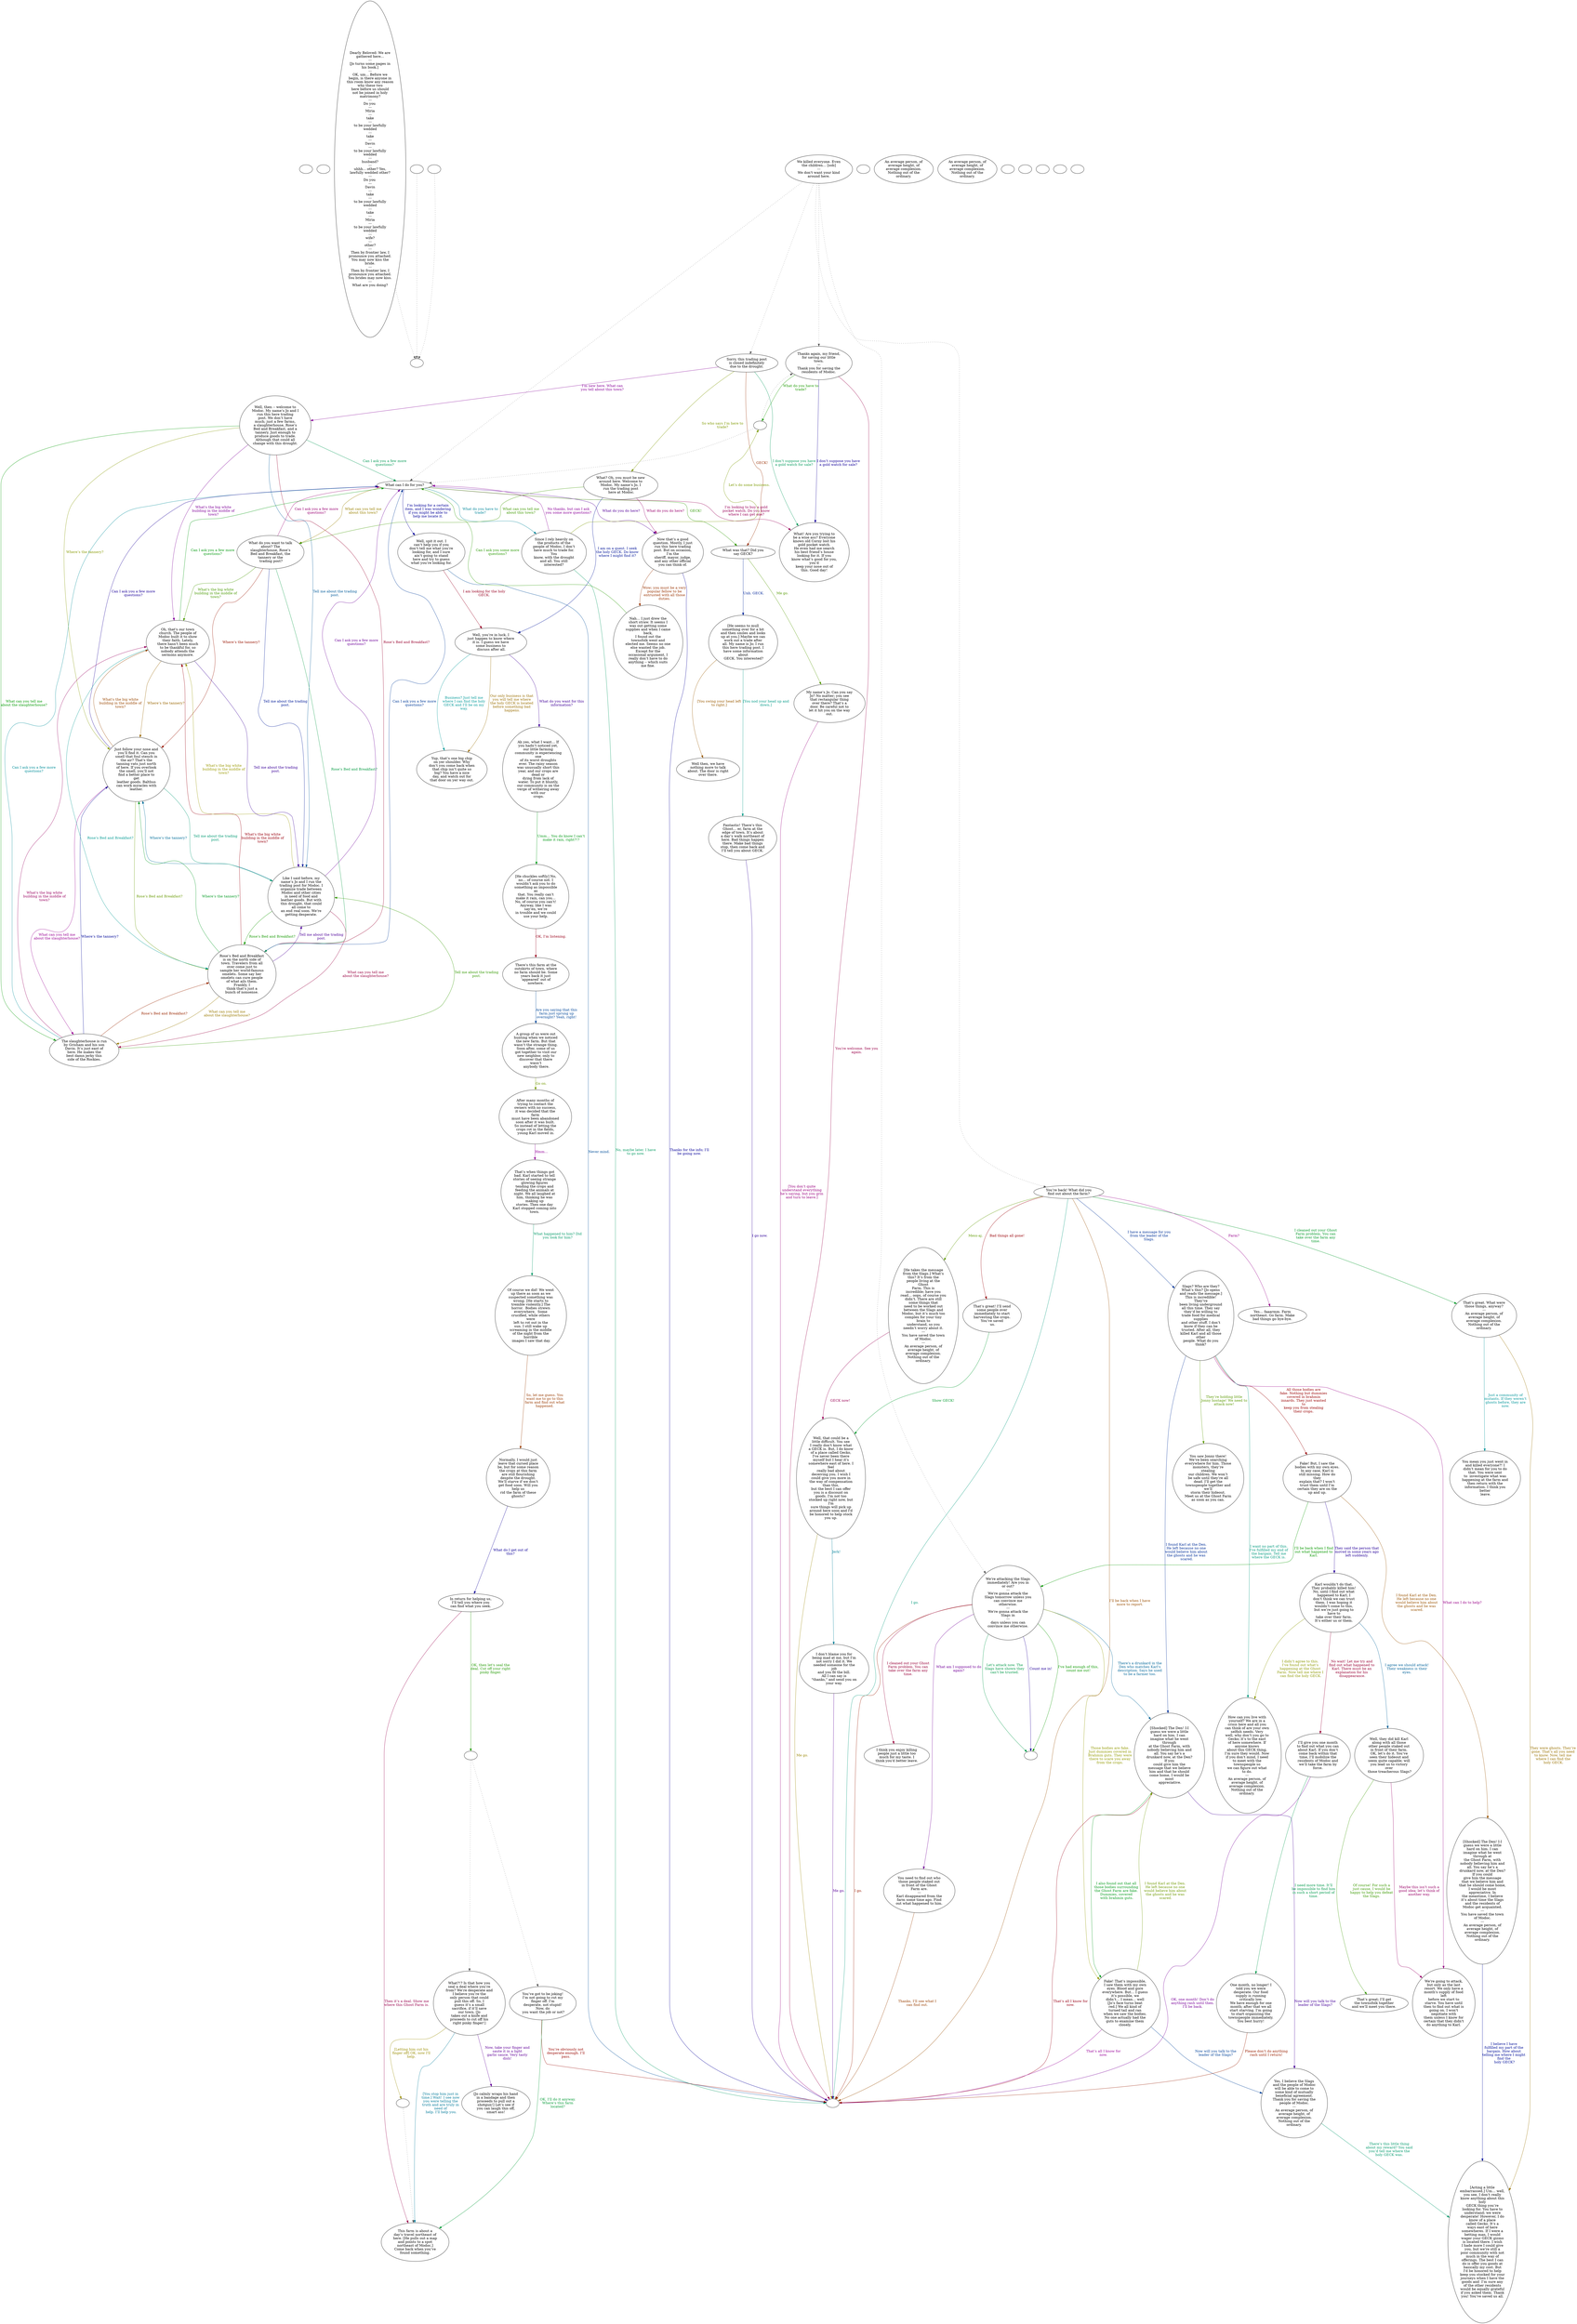 digraph mcJo {
  "checkPartyMembersNearDoor" [style=filled       fillcolor="#FFFFFF"       color="#000000"]
  "checkPartyMembersNearDoor" [label=""]
  "start" [style=filled       fillcolor="#FFFFFF"       color="#000000"]
  "start" [label=""]
  "critter_p_proc" [style=filled       fillcolor="#FFFFFF"       color="#000000"]
  "critter_p_proc" -> "Node998" [style=dotted color="#555555"]
  "critter_p_proc" [label="Dearly Beloved: We are\ngathered here...\n---\n[Jo turns some pages in\nhis book.]\n---\nOK, um... Before we\nbegin, is there anyone in\nthis room know any reason\nwhy these two\nhere before us should\nnot be joined in holy\nmatrimony?\n---\nDo you \n---\nMiria\n---\n take \n---\nto be your lawfully\nwedded\n---\n take \n---\nDavin\n---\nto be your lawfully\nwedded\n---\nhusband?\n---\nuhhh... other? Yes,\nlawfully wedded other?\n---\nDo you \n---\nDavin\n---\n take \n---\nto be your lawfully\nwedded\n---\n take \n---\nMiria\n---\nto be your lawfully\nwedded\n---\nwife?\n---\nother?\n---\nThen by frontier law, I\npronounce you attached.\nYou may now kiss the\nbride.\n---\nThen by frontier law, I\npronounce you attached.\nYou brides may now kiss.\n---\nWhat are you doing?"]
  "pickup_p_proc" [style=filled       fillcolor="#FFFFFF"       color="#000000"]
  "pickup_p_proc" -> "Node998" [style=dotted color="#555555"]
  "pickup_p_proc" [label=""]
  "talk_p_proc" [style=filled       fillcolor="#FFFFFF"       color="#000000"]
  "talk_p_proc" -> "Node090" [style=dotted color="#555555"]
  "talk_p_proc" -> "Node003" [style=dotted color="#555555"]
  "talk_p_proc" -> "Node000" [style=dotted color="#555555"]
  "talk_p_proc" -> "Node002" [style=dotted color="#555555"]
  "talk_p_proc" -> "Node001" [style=dotted color="#555555"]
  "talk_p_proc" [label="We killed everyone. Even\nthe children… [sob]\n---\nWe don't want your kind\naround here."]
  "destroy_p_proc" [style=filled       fillcolor="#FFFFFF"       color="#000000"]
  "destroy_p_proc" [label=""]
  "look_at_p_proc" [style=filled       fillcolor="#FFFFFF"       color="#000000"]
  "look_at_p_proc" [label="An average person, of\naverage height, of\naverage complexion.\nNothing out of the\nordinary."]
  "description_p_proc" [style=filled       fillcolor="#FFFFFF"       color="#000000"]
  "description_p_proc" [label="An average person, of\naverage height, of\naverage complexion.\nNothing out of the\nordinary."]
  "use_skill_on_p_proc" [style=filled       fillcolor="#FFFFFF"       color="#000000"]
  "use_skill_on_p_proc" [label=""]
  "damage_p_proc" [style=filled       fillcolor="#FFFFFF"       color="#000000"]
  "damage_p_proc" -> "Node998" [style=dotted color="#555555"]
  "damage_p_proc" [label=""]
  "map_enter_p_proc" [style=filled       fillcolor="#FFFFFF"       color="#000000"]
  "map_enter_p_proc" [label=""]
  "map_update_p_proc" [style=filled       fillcolor="#FFFFFF"       color="#000000"]
  "map_update_p_proc" [label=""]
  "timed_event_p_proc" [style=filled       fillcolor="#FFFFFF"       color="#000000"]
  "timed_event_p_proc" [label=""]
  "Node000" [style=filled       fillcolor="#FFFFFF"       color="#000000"]
  "Node000" [label="Sorry, this trading post\nis closed indefinitely\ndue to the drought."]
  "Node000" -> "Node010" [label="So who says I’m here to\ntrade?" color="#7F9900" fontcolor="#7F9900"]
  "Node000" -> "Node040" [label="I’m new here. What can\nyou tell about this town?" color="#870099" fontcolor="#870099"]
  "Node000" -> "Node060" [label="I don’t suppose you have\na gold watch for sale?" color="#00995A" fontcolor="#00995A"]
  "Node000" -> "Node030" [label="GECK!" color="#992E00" fontcolor="#992E00"]
  "Node001" [style=filled       fillcolor="#FFFFFF"       color="#000000"]
  "Node001" [label="What can I do for you?"]
  "Node001" -> "Node050" [label="I’m looking for a certain\nitem, and I was wondering\nif you might be able to\nhelp me locate it." color="#010099" fontcolor="#010099"]
  "Node001" -> "Node030" [label="GECK!" color="#2C9900" fontcolor="#2C9900"]
  "Node001" -> "Node060" [label="I’m looking to buy a gold\npocket watch. Do you know\nwhere I can get one?" color="#990058" fontcolor="#990058"]
  "Node001" -> "Node051" [label="What do you have to\ntrade?" color="#008599" fontcolor="#008599"]
  "Node001" -> "Node045" [label="What can you tell me\nabout this town?" color="#998000" fontcolor="#998000"]
  "Node001" -> "Node052" [label="What do you do here?" color="#540099" fontcolor="#540099"]
  "Node002" [style=filled       fillcolor="#FFFFFF"       color="#000000"]
  "Node002" [label="You’re back! What did you\nfind out about the farm?"]
  "Node002" -> "Node081" [label="I cleaned out your Ghost\nFarm problem. You can\ntake over the farm any\ntime." color="#009927" fontcolor="#009927"]
  "Node002" -> "Node065" [label="Bad things all gone!" color="#990006" fontcolor="#990006"]
  "Node002" -> "Node070" [label="I have a message for you\nfrom the leader of the\nSlags." color="#003299" fontcolor="#003299"]
  "Node002" -> "Node061" [label="Mess-aj." color="#5F9900" fontcolor="#5F9900"]
  "Node002" -> "Node064" [label="Farm?" color="#99008C" fontcolor="#99008C"]
  "Node002" -> "Node999" [label="I go." color="#00997A" fontcolor="#00997A"]
  "Node002" -> "Node999" [label="I’ll be back when I have\nmore to report." color="#994D00" fontcolor="#994D00"]
  "Node003" [style=filled       fillcolor="#FFFFFF"       color="#000000"]
  "Node003" [label="We're attacking the Slags\nimmediately! Are you in\nor out?\n---\nWe're gonna attack the\nSlags tomorrow unless you\ncan convince me\notherwise.\n---\nWe're gonna attack the\nSlags in\n---\ndays unless you can\nconvince me otherwise."]
  "Node003" -> "Node991" [label="Count me in!" color="#210099" fontcolor="#210099"]
  "Node003" -> "Node991" [label="I've had enough of this,\ncount me out!" color="#0C9900" fontcolor="#0C9900"]
  "Node003" -> "Node085" [label="I cleaned out your Ghost\nFarm problem. You can\ntake over the farm any\ntime." color="#990039" fontcolor="#990039"]
  "Node003" -> "Node086" [label="There's a drunkard in the\nDen who matches Karl's\ndescription. Says he used\nto be a farmer too." color="#006599" fontcolor="#006599"]
  "Node003" -> "Node087" [label="Those bodies are fake.\nJust dummies covered in\nBrahmin guts. They were\nthere to scare you away\nfrom the crops." color="#929900" fontcolor="#929900"]
  "Node003" -> "Node089" [label="What am I supposed to do\nagain?" color="#730099" fontcolor="#730099"]
  "Node003" -> "Node991" [label="Let's attack now. The\nSlags have shown they\ncan't be trusted." color="#009947" fontcolor="#009947"]
  "Node003" -> "Node999" [label="I go." color="#991A00" fontcolor="#991A00"]
  "Node010" [style=filled       fillcolor="#FFFFFF"       color="#000000"]
  "Node010" [label="What? Oh, you must be new\naround here. Welcome to\nModoc. My name’s Jo, I\nrun the trading post\n here at Modoc."]
  "Node010" -> "Node011" [label="I am on a quest. I seek\nthe holy GECK. Do know\nwhere I might find it?" color="#001399" fontcolor="#001399"]
  "Node010" -> "Node045" [label="What can you tell me\nabout this town?" color="#3F9900" fontcolor="#3F9900"]
  "Node010" -> "Node052" [label="What do you do here?" color="#99006C" fontcolor="#99006C"]
  "Node011" [style=filled       fillcolor="#FFFFFF"       color="#000000"]
  "Node011" [label="Well, you’re in luck. I\njust happen to know where\nit is. I guess we have\nsome business to\n discuss after all."]
  "Node011" -> "Node035" [label="Business? Just tell me\nwhere I can find the holy\nGECK and I’ll be on my\nway." color="#009999" fontcolor="#009999"]
  "Node011" -> "Node035" [label="Our only business is that\nyou will tell me where\nthe holy GECK is located\nbefore something bad\n happens." color="#996D00" fontcolor="#996D00"]
  "Node011" -> "Node012" [label="What do you want for this\ninformation?" color="#400099" fontcolor="#400099"]
  "Node012" [style=filled       fillcolor="#FFFFFF"       color="#000000"]
  "Node012" [label="Ah yes, what I want… If\nyou hadn’t noticed yet,\nour little farming\ncommunity is experiencing\none\nof its worst droughts\never. The rainy season\nwas unusually short this\nyear, and our crops are\ndead or\ndying from lack of\nwater. To put it bluntly,\nour community is on the\nverge of withering away\nwith our\n crops."]
  "Node012" -> "Node013" [label="Umm… You do know I can’t\nmake it rain, right?!?" color="#009913" fontcolor="#009913"]
  "Node013" [style=filled       fillcolor="#FFFFFF"       color="#000000"]
  "Node013" [label="[He chuckles softly] No,\nno… of course not. I\nwouldn’t ask you to do\nsomething as impossible\nas\nthat. You really can’t\nmake it rain, can you…\nNo, of course you can’t!\nAnyway, like I was\nsay’en, we’re\nin trouble and we could\nuse your help."]
  "Node013" -> "Node014" [label="OK, I’m listening." color="#990019" fontcolor="#990019"]
  "Node014" [style=filled       fillcolor="#FFFFFF"       color="#000000"]
  "Node014" [label="There’s this farm at the\noutskirts of town, where\nno farm should be. Some\nyears back it just\n‘appeared’ out of\nnowhere."]
  "Node014" -> "Node015" [label="Are you saying that this\nfarm just sprung up\novernight? Yeah, right!" color="#004699" fontcolor="#004699"]
  "Node015" [style=filled       fillcolor="#FFFFFF"       color="#000000"]
  "Node015" [label="A group of us were out\nhunting when we noticed\nthe new farm. But that\nwasn’t the strange thing.\nSoon after, some of us\ngot together to visit our\nnew neighbor, only to\ndiscover that there\nwasn’t\n anybody there."]
  "Node015" -> "Node016" [label="Go on." color="#729900" fontcolor="#729900"]
  "Node016" [style=filled       fillcolor="#FFFFFF"       color="#000000"]
  "Node016" [label="After many months of\ntrying to contact the\nowners with no success,\nit was decided that the\nfarm\nmust have been abandoned\nsoon after it was built.\nSo instead of letting the\ncrops rot in the fields,\n young Karl moved in."]
  "Node016" -> "Node017" [label="Hmm… " color="#930099" fontcolor="#930099"]
  "Node017" [style=filled       fillcolor="#FFFFFF"       color="#000000"]
  "Node017" [label="That’s when things got\nbad. Karl started to tell\nstories of seeing strange\nglowing figures\ntending the crops and\nfeeding the animals at\nnight. We all laughed at\nhim, thinking he was\nmaking up\nstories. Then one day\nKarl stopped coming into\ntown."]
  "Node017" -> "Node018" [label="What happened to him? Did\nyou look for him?" color="#009966" fontcolor="#009966"]
  "Node018" [style=filled       fillcolor="#FFFFFF"       color="#000000"]
  "Node018" [label="Of course we did! We went\nup there as soon as we\nsuspected something was\nwrong. [He starts to\ntremble violently.] The\nhorror.  Bodies strewn\neverywhere.  Some\ncrucified, while others\nwere\nleft to rot out in the\nsun. I still wake up\nscreaming in the middle\nof the night from the\nhorrible\n images I saw that day."]
  "Node018" -> "Node019" [label="So, let me guess. You\nwant me to go to this\nfarm and find out what\nhappened." color="#993A00" fontcolor="#993A00"]
  "Node019" [style=filled       fillcolor="#FFFFFF"       color="#000000"]
  "Node019" [label="Normally, I would just\nleave that cursed place\nbe, but for some reason\nthe crops at this farm\nare still flourishing\ndespite the drought.\nWe’ll starve if we don’t\nget food soon. Will you\nhelp us\nrid the farm of these\nghosts?"]
  "Node019" -> "Node020" [label="What do I get out of\nthis?" color="#0D0099" fontcolor="#0D0099"]
  "Node020" [style=filled       fillcolor="#FFFFFF"       color="#000000"]
  "Node020" [label="In return for helping us,\nI’ll tell you where you\ncan find what you seek."]
  "Node020" -> "Node994" [label="OK, then let's seal the\ndeal. Cut off your right\npinky finger." color="#209900" fontcolor="#209900"]
  "Node020" -> "Node022" [label="Then it’s a deal. Show me\nwhere this Ghost Farm is." color="#99004C" fontcolor="#99004C"]
  "Node021" [style=filled       fillcolor="#FFFFFF"       color="#000000"]
  "Node021" [label="What?!? Is that how you\nseal a deal where you’re\nfrom? We’re desperate and\nI believe you’re the\nonly person that could\npull this off. So, I\nguess it’s a small\nsacrifice, if it’ll save\nour town. [Jo\ntakes out a knife and\nproceeds to cut off his\nright pinky finger!]"]
  "Node021" -> "Node022" [label="[You stop him just in\ntime.] Wait! I see now\nyou were telling the\ntruth and are truly in\nneed of\n help. I’ll help you." color="#007999" fontcolor="#007999"]
  "Node021" -> "Node992" [label="[Letting him cut his\nfinger off] OK, now I'll\nhelp." color="#998C00" fontcolor="#998C00"]
  "Node021" -> "Node023" [label="Now, take your finger and\nsaute it in a light\ngarlic sauce. Very tasty\ndish!" color="#600099" fontcolor="#600099"]
  "Node022" [style=filled       fillcolor="#FFFFFF"       color="#000000"]
  "Node022" [label="This farm is about a\nday’s travel northeast of\nhere. [He pulls out a map\nand points to a spot\nnortheast of Modoc.]\nCome back when you’ve\nfound something."]
  "Node023" [style=filled       fillcolor="#FFFFFF"       color="#000000"]
  "Node023" [label="[Jo calmly wraps his hand\nin a bandage and then\nproceeds to pull out a\nshotgun!] Let’s see if\nyou can laugh this off,\nsmart ass!"]
  "Node024" [style=filled       fillcolor="#FFFFFF"       color="#000000"]
  "Node024" [label="You’ve got to be joking!\nI’m not going to cut my\nfinger off. I’m\ndesperate, not stupid!\nNow, do\n you want the job or not?"]
  "Node024" -> "Node022" [label="OK, I’ll do it anyway.\nWhere’s this farm\nlocated?" color="#009933" fontcolor="#009933"]
  "Node024" -> "Node999" [label="You’re obviously not\ndesperate enough. I’ll\npass." color="#990600" fontcolor="#990600"]
  "Node030" [style=filled       fillcolor="#FFFFFF"       color="#000000"]
  "Node030" [label="What was that? Did you\nsay GECK?"]
  "Node030" -> "Node032" [label="Unh. GECK." color="#002699" fontcolor="#002699"]
  "Node030" -> "Node031" [label="Me go." color="#539900" fontcolor="#539900"]
  "Node031" [style=filled       fillcolor="#FFFFFF"       color="#000000"]
  "Node031" [label="My name’s Jo. Can you say\nJo? No matter; you see\nthat rectangular thing\nover there? That’s a\ndoor. Be careful not to\nlet it hit you on the way\nout."]
  "Node031" -> "Node999" [label="[You don’t quite\nunderstand everything\nhe’s saying, but you grin\nand turn to leave.]" color="#99007F" fontcolor="#99007F"]
  "Node032" [style=filled       fillcolor="#FFFFFF"       color="#000000"]
  "Node032" [label="[He seems to mull\nsomething over for a bit\nand then smiles and looks\nup at you.] Maybe we can\nwork out a trade after\nall. My name is Jo; I run\nthis here trading post. I\nhave some information\nabout\n GECK. You interested?"]
  "Node032" -> "Node033" [label="[You nod your head up and\ndown.]" color="#009986" fontcolor="#009986"]
  "Node032" -> "Node034" [label="[You swing your head left\nto right.]" color="#995900" fontcolor="#995900"]
  "Node033" [style=filled       fillcolor="#FFFFFF"       color="#000000"]
  "Node033" [label="Fantastic! There’s this\nGhost… er, farm at the\nedge of town. It’s about\na day’s walk northeast of\nhere. Bad things happen\nthere. Make bad things\nstop, then come back and\nI’ll tell you about GECK."]
  "Node033" -> "Node999" [label="I go now." color="#2D0099" fontcolor="#2D0099"]
  "Node034" [style=filled       fillcolor="#FFFFFF"       color="#000000"]
  "Node034" [label="Well then, we have\nnothing more to talk\nabout. The door is right\nover there."]
  "Node035" [style=filled       fillcolor="#FFFFFF"       color="#000000"]
  "Node035" [label="Yup, that’s one big chip\non yer shoulder. Why\ndon’t you come back when\nthat chip isn’t quite so\nbig? You have a nice\nday, and watch out for\nthat door on yer way out."]
  "Node040" [style=filled       fillcolor="#FFFFFF"       color="#000000"]
  "Node040" [label="Well, then -- welcome to\nModoc. My name’s Jo and I\nrun this here trading\npost. We don’t have\nmuch; just a few farms,\na slaughterhouse, Rose’s\nBed and Breakfast, and a\ntannery. Just enough to\nproduce goods to trade.\nAlthough that could all\nchange with this drought."]
  "Node040" -> "Node041" [label="What can you tell me\nabout the slaughterhouse?" color="#009900" fontcolor="#009900"]
  "Node040" -> "Node042" [label="Rose’s Bed and Breakfast?" color="#99002D" fontcolor="#99002D"]
  "Node040" -> "Node044" [label="Tell me about the trading\npost." color="#005999" fontcolor="#005999"]
  "Node040" -> "Node043" [label="Where’s the tannery?" color="#869900" fontcolor="#869900"]
  "Node040" -> "Node046" [label="What's the big white\nbuilding in the middle of\ntown?" color="#7F0099" fontcolor="#7F0099"]
  "Node040" -> "Node001" [label="Can I ask you a few more\nquestions?" color="#009953" fontcolor="#009953"]
  "Node041" [style=filled       fillcolor="#FFFFFF"       color="#000000"]
  "Node041" [label="The slaughterhouse is run\nby Grisham and his son\nDavin. It’s just east of\nhere. He makes the\nbest damn jerky this\nside of the Rockies."]
  "Node041" -> "Node042" [label="Rose’s Bed and Breakfast?" color="#992600" fontcolor="#992600"]
  "Node041" -> "Node043" [label="Where’s the tannery?" color="#000799" fontcolor="#000799"]
  "Node041" -> "Node044" [label="Tell me about the trading\npost." color="#339900" fontcolor="#339900"]
  "Node041" -> "Node046" [label="What's the big white\nbuilding in the middle of\ntown?" color="#990060" fontcolor="#990060"]
  "Node041" -> "Node001" [label="Can I ask you a few more\nquestions?" color="#008D99" fontcolor="#008D99"]
  "Node042" [style=filled       fillcolor="#FFFFFF"       color="#000000"]
  "Node042" [label="Rose’s Bed and Breakfast\nis on the north side of\ntown. Travelers from all\nover come just to\nsample her world-famous\nomelets. Some say her\nomelets can cure people\nof what ails them.\nFrankly, I\nthink that’s just a\nbunch of nonsense."]
  "Node042" -> "Node041" [label="What can you tell me\nabout the slaughterhouse?" color="#997900" fontcolor="#997900"]
  "Node042" -> "Node044" [label="Tell me about the trading\npost." color="#4C0099" fontcolor="#4C0099"]
  "Node042" -> "Node043" [label="Where’s the tannery?" color="#009920" fontcolor="#009920"]
  "Node042" -> "Node046" [label="What's the big white\nbuilding in the middle of\ntown?" color="#99000D" fontcolor="#99000D"]
  "Node042" -> "Node001" [label="Can I ask you a few more\nquestions?" color="#003A99" fontcolor="#003A99"]
  "Node043" [style=filled       fillcolor="#FFFFFF"       color="#000000"]
  "Node043" [label="Just follow your nose and\nyou’ll find it. Can you\nsmell that foul stench in\nthe air? That's the\ntanning vats just north\nof here. If you overlook\nthe smell, you’ll not\nfind a better place to\nget\nleather goods. Balthus\ncan work miracles with\nleather."]
  "Node043" -> "Node042" [label="Rose’s Bed and Breakfast?" color="#669900" fontcolor="#669900"]
  "Node043" -> "Node041" [label="What can you tell me\nabout the slaughterhouse?" color="#990093" fontcolor="#990093"]
  "Node043" -> "Node044" [label="Tell me about the trading\npost." color="#009972" fontcolor="#009972"]
  "Node043" -> "Node046" [label="What's the big white\nbuilding in the middle of\ntown?" color="#994600" fontcolor="#994600"]
  "Node043" -> "Node001" [label="Can I ask you a few more\nquestions?" color="#190099" fontcolor="#190099"]
  "Node044" [style=filled       fillcolor="#FFFFFF"       color="#000000"]
  "Node044" [label="Like I said before, my\nname’s Jo and I run the\ntrading post for Modoc. I\norganize trade between\nModoc and other cities\nin need of food and\nleather goods. But with\nthis drought, that could\nall come to\nan end real soon. We're\ngetting desperate."]
  "Node044" -> "Node042" [label="Rose’s Bed and Breakfast?" color="#149900" fontcolor="#149900"]
  "Node044" -> "Node041" [label="What can you tell me\nabout the slaughterhouse?" color="#990040" fontcolor="#990040"]
  "Node044" -> "Node043" [label="Where’s the tannery?" color="#006D99" fontcolor="#006D99"]
  "Node044" -> "Node046" [label="What's the big white\nbuilding in the middle of\ntown?" color="#999800" fontcolor="#999800"]
  "Node044" -> "Node001" [label="Can I ask you a few more\nquestions?" color="#6C0099" fontcolor="#6C0099"]
  "Node045" [style=filled       fillcolor="#FFFFFF"       color="#000000"]
  "Node045" [label="What do you want to talk\nabout? The\nslaughterhouse, Rose’s\nBed and Breakfast, the\ntannery or the\n trading post?"]
  "Node045" -> "Node042" [label="Rose’s Bed and Breakfast?" color="#00993F" fontcolor="#00993F"]
  "Node045" -> "Node043" [label="Where’s the tannery?" color="#991300" fontcolor="#991300"]
  "Node045" -> "Node044" [label="Tell me about the trading\npost." color="#001A99" fontcolor="#001A99"]
  "Node045" -> "Node046" [label="What's the big white\nbuilding in the middle of\ntown?" color="#479900" fontcolor="#479900"]
  "Node045" -> "Node001" [label="Can I ask you a few more\nquestions?" color="#990073" fontcolor="#990073"]
  "Node046" [style=filled       fillcolor="#FFFFFF"       color="#000000"]
  "Node046" [label="Oh, that's our town\nchurch. The people of\nModoc built it to show\ntheir faith. Lately,\nthere hasn't been much\nto be thankful for, so\nnobody attends the\nsermons anymore."]
  "Node046" -> "Node042" [label="Rose’s Bed and Breakfast?" color="#009992" fontcolor="#009992"]
  "Node046" -> "Node043" [label="Where’s the tannery?" color="#996500" fontcolor="#996500"]
  "Node046" -> "Node044" [label="Tell me about the trading\npost." color="#390099" fontcolor="#390099"]
  "Node046" -> "Node001" [label="Can I ask you a few more\nquestions?" color="#00990C" fontcolor="#00990C"]
  "Node050" [style=filled       fillcolor="#FFFFFF"       color="#000000"]
  "Node050" [label="Well, spit it out. I\ncan’t help you if you\ndon’t tell me what you’re\nlooking for, and I sure\nain’t going to stand\nhere and try to guess\nwhat you’re looking for."]
  "Node050" -> "Node011" [label="I am looking for the holy\nGECK." color="#990021" fontcolor="#990021"]
  "Node050" -> "Node999" [label="Never mind." color="#004D99" fontcolor="#004D99"]
  "Node051" [style=filled       fillcolor="#FFFFFF"       color="#000000"]
  "Node051" [label="Since I rely heavily on\nthe products of the\npeople of Modoc, I don’t\nhave much to trade for.\nYou\nknow, with the drought\nand all. You still\ninterested?"]
  "Node051" -> "Node996" [label="Let’s do some business." color="#7A9900" fontcolor="#7A9900"]
  "Node051" -> "Node001" [label="No thanks, but can I ask\nyou some more questions?" color="#8B0099" fontcolor="#8B0099"]
  "Node051" -> "Node999" [label="No, maybe later. I have\nto go now." color="#00995F" fontcolor="#00995F"]
  "Node052" [style=filled       fillcolor="#FFFFFF"       color="#000000"]
  "Node052" [label="Now that’s a good\nquestion. Mostly, I just\nrun this here trading\npost. But on occasion,\nI’m the\nsheriff, mayor, judge,\nand any other official\nyou can think of."]
  "Node052" -> "Node053" [label="Wow; you must be a very\npopular fellow to be\nentrusted with all those\nduties." color="#993200" fontcolor="#993200"]
  "Node052" -> "Node999" [label="Thanks for the info; I’ll\nbe going now." color="#050099" fontcolor="#050099"]
  "Node053" [style=filled       fillcolor="#FFFFFF"       color="#000000"]
  "Node053" [label="Nah… I just drew the\nshort straw. It seems I\nwas out getting some\nsupplies and when I came\nback,\nI found out the\ntownsfolk went and\nelected me. Seems no one\nelse wanted the job.\nExcept for the\noccasional argument, I\nreally don’t have to do\nanything -- which suits\nme fine."]
  "Node053" -> "Node001" [label="Can I ask you some more\nquestions?" color="#279900" fontcolor="#279900"]
  "Node060" [style=filled       fillcolor="#FFFFFF"       color="#000000"]
  "Node060" [label="What! Are you trying to\nbe a wise ass? Everyone\nknows old Corny lost his\ngold pocket watch.\nHe even had me search\nhis best friend’s house\nlooking for it. If you\nknow what’s good for you,\nyou’d\nkeep your nose out of\nthis. Good day!"]
  "Node061" [style=filled       fillcolor="#FFFFFF"       color="#000000"]
  "Node061" [label="[He takes the message\nfrom the Slags.] What’s\nthis? It’s from the\npeople living at the\nGhost\nFarm. This is\nincredible; have you\nread… oops, of course you\ndidn’t. There are still\nsome things that\nneed to be worked out\nbetween the Slags and\nModoc, but it’s much too\ncomplex for your tiny\nbrain to\nunderstand, so you\nneedn’t worry about it.\n---\nYou have saved the town\nof Modoc.\n---\nAn average person, of\naverage height, of\naverage complexion.\nNothing out of the\nordinary."]
  "Node061" -> "Node062" [label="GECK now!" color="#990054" fontcolor="#990054"]
  "Node062" [style=filled       fillcolor="#FFFFFF"       color="#000000"]
  "Node062" [label="Well, that could be a\nlittle difficult. You see\nI really don't know what\na GECK is. But, I do know\nof a place called Gecko,\nI've never been there\nmyself but I hear it's\nsomewhere east of here. I\nfeel\nreally bad about\ndeceiving you. I wish I\ncould give you more in\nthe way of compensation\nthan this,\nbut the best I can offer\nyou is a discount on\ngoods. I'm not too\nstocked up right now, but\nI'm\nsure things will pick up\naround here soon and I'd\nbe honored to help stock\nyou up."]
  "Node062" -> "Node063" [label="Jerk!" color="#008099" fontcolor="#008099"]
  "Node062" -> "Node999" [label="Me go." color="#998500" fontcolor="#998500"]
  "Node063" [style=filled       fillcolor="#FFFFFF"       color="#000000"]
  "Node063" [label="I don’t blame you for\nbeing mad at me, but I’m\nnot sorry I did it. We\nneeded someone for the\njob\nand you fit the bill.\nAll I can say is\n\"thanks,\" and send you on\nyour way."]
  "Node063" -> "Node999" [label="Me go." color="#580099" fontcolor="#580099"]
  "Node064" [style=filled       fillcolor="#FFFFFF"       color="#000000"]
  "Node064" [label="Yes… faaarmm. Farm\nnortheast. Go farm. Make\nbad things go bye-bye."]
  "Node065" [style=filled       fillcolor="#FFFFFF"       color="#000000"]
  "Node065" [label="That’s great! I’ll send\nsome people over\nimmediately to start\nharvesting the crops.\nYou’ve saved\n us."]
  "Node065" -> "Node062" [label="Show GECK!" color="#00992C" fontcolor="#00992C"]
  "Node070" [style=filled       fillcolor="#FFFFFF"       color="#000000"]
  "Node070" [label="Slags? Who are they?\nWhat’s this? [Jo opens\nand reads the message.]\nThis is incredible!\nThey’ve\nbeen living underground\nall this time. They say\nthey’d be willing to\ntrade food for medical\nsupplies\nand other stuff. I don’t\nknow if they can be\ntrusted. After all, they\nkilled Karl and all those\nother\npeople. What do you\nthink?"]
  "Node070" -> "Node071" [label="All those bodies are\nfake. Nothing but dummies\ncovered in brahmin\ninnards. They just wanted\nto\nkeep you from stealing\ntheir crops." color="#990001" fontcolor="#990001"]
  "Node070" -> "Node086" [label="I found Karl at the Den.\nHe left because no one\nwould believe him about\nthe ghosts and he was\n scared." color="#002E99" fontcolor="#002E99"]
  "Node070" -> "Node079" [label="They’re holding little\nJonny hostage! We need to\nattack now!" color="#5A9900" fontcolor="#5A9900"]
  "Node070" -> "Node083" [label="What can I do to help?" color="#990087" fontcolor="#990087"]
  "Node070" -> "Node080" [label="I want no part of this.\nI've fulfilled my end of\nthe bargain. Tell me\nwhere the GECK is." color="#00997E" fontcolor="#00997E"]
  "Node071" [style=filled       fillcolor="#FFFFFF"       color="#000000"]
  "Node071" [label="Fake! But, I saw the\nbodies with my own eyes.\nIn any case, Karl is\nstill missing. How do\nthey\nexplain that? I won’t\ntrust them until I’m\ncertain they are on the\nup and up."]
  "Node071" -> "Node075" [label="I found Karl at the Den.\nHe left because no one\nwould believe him about\nthe ghosts and he was\n scared." color="#995200" fontcolor="#995200"]
  "Node071" -> "Node072" [label="They said the person that\nmoved in some years ago\nleft suddenly." color="#250099" fontcolor="#250099"]
  "Node071" -> "Node003" [label="I'll be back when I find\nout what happened to\nKarl." color="#089900" fontcolor="#089900"]
  "Node072" [style=filled       fillcolor="#FFFFFF"       color="#000000"]
  "Node072" [label="Karl wouldn’t do that.\nThey probably killed him!\nNo, until I find out what\nhappened to Karl, I\ndon’t think we can trust\nthem. I was hoping it\nwouldn’t come to this,\nbut we’re just going to\nhave to\ntake over their farm.\nIt’s either us or them."]
  "Node072" -> "Node073" [label="No wait! Let me try and\nfind out what happened to\nKarl. There must be an\nexplanation for his\n disappearance." color="#990034" fontcolor="#990034"]
  "Node072" -> "Node077" [label="I agree we should attack!\nTheir weakness is their\neyes." color="#006199" fontcolor="#006199"]
  "Node072" -> "Node080" [label="I didn’t agree to this.\nI’ve found out what’s\nhappening at the Ghost\nFarm. Now tell me where I\n can find the holy GECK." color="#8D9900" fontcolor="#8D9900"]
  "Node073" [style=filled       fillcolor="#FFFFFF"       color="#000000"]
  "Node073" [label="I’ll give you one month\nto find out what you can\nabout Karl. If you don’t\ncome back within that\ntime, I’ll mobilize the\nresidents of Modoc and\nwe’ll take the farm by\nforce."]
  "Node073" -> "Node999" [label="OK, one month! Don’t do\nanything rash until then.\nI’ll be back." color="#780099" fontcolor="#780099"]
  "Node073" -> "Node074" [label="I need more time. It’ll\nbe impossible to find him\nin such a short period of\ntime." color="#00994B" fontcolor="#00994B"]
  "Node074" [style=filled       fillcolor="#FFFFFF"       color="#000000"]
  "Node074" [label="One month, no longer! I\ntold you we were\ndesperate. Our food\nsupply is running\ncritically low.\nWe have enough for one\nmonth; after that we all\nstart starving. I’m going\nto start organizing the\ntownspeople immediately.\nYou best hurry!"]
  "Node074" -> "Node999" [label="Please don’t do anything\nrash until I return!" color="#991F00" fontcolor="#991F00"]
  "Node075" [style=filled       fillcolor="#FFFFFF"       color="#000000"]
  "Node075" [label="[Shocked] The Den! I-I\nguess we were a little\nhard on him. I can\nimagine what he went\nthrough at\nthe Ghost Farm, with\nnobody believing him and\nall. You say he’s a\ndrunkard now, at the Den?\nIf you could\ngive him the message\nthat we believe him and\nthat he should come home,\nI would be most\nappreciative. In\nthe meantime, I believe\nit’s about time the Slags\nand the residents of\nModoc get acquainted.\n---\nYou have saved the town\nof Modoc.\n---\nAn average person, of\naverage height, of\naverage complexion.\nNothing out of the\nordinary."]
  "Node075" -> "Node076" [label="I believe I have\nfulfilled my part of the\nbargain. How about\ntelling me where I might\nfind the\n holy GECK?" color="#000E99" fontcolor="#000E99"]
  "Node076" [style=filled       fillcolor="#FFFFFF"       color="#000000"]
  "Node076" [label="[Acting a little\nembarrassed.] Um… well,\nyou see, I don’t really\nknow anything about this\nholy\nGECK thing you’re\nlooking for. You have to\nunderstand; we were\ndesperate! However, I do\nknow of a place\ncalled Gecko. It’s a\nways east of here\nsomewheres. If I were a\nbetting man, I would\nwager your GECK gizmo\nis located there. I wish\nI hade more I could give\nyou, but we're still a\npoor community with not\nmuch in the way of\nofferings. The best I can\ndo is offer you goods at\nbasically my cost. But\nI'd be honored to help\nkeep you stocked for your\njourneys when I have the\ngoods and  I’m sure any\nof the other residents\nwould be equally grateful\nif you asked them. Thank\nyou! You’ve saved us all."]
  "Node077" [style=filled       fillcolor="#FFFFFF"       color="#000000"]
  "Node077" [label="Well, they did kill Karl\nalong with all those\nother people staked out\nin front of their farm.\nOK, let’s do it. You’ve\nseen their hideout and\nseem quite capable; will\nyou lead us to victory\nover\n those treacherous Slags?"]
  "Node077" -> "Node078" [label="Of course! For such a\njust cause, I would be\nhappy to help you defeat\nthe Slags." color="#3B9900" fontcolor="#3B9900"]
  "Node077" -> "Node083" [label="Maybe this isn’t such a\ngood idea; let’s think of\nanother way." color="#990067" fontcolor="#990067"]
  "Node078" [style=filled       fillcolor="#FFFFFF"       color="#000000"]
  "Node078" [label="That’s great; I’ll get\nthe townsfolk together\nand we’ll meet you there."]
  "Node079" [style=filled       fillcolor="#FFFFFF"       color="#000000"]
  "Node079" [label="You saw Jonny there!\nWe’ve been searching\neverywhere for him. Those\nmonsters, they’re\nstealing\nour children. We won’t\nbe safe until they’re all\ndead. I’ll get the\ntownspeople together and\nwe’ll\nstorm their hideout.\nMeet us at the Ghost Farm\nas soon as you can."]
  "Node080" [style=filled       fillcolor="#FFFFFF"       color="#000000"]
  "Node080" [label="How can you live with\nyourself? We are in a\ncrisis here and all you\ncan think of are your own\nselfish needs. Very\nwell, why don’t you go to\nGecko; it’s to the east\nof here somewhere. If\nanyone knows\nabout this GECK thing,\nI’m sure they would. Now\nif you don’t mind, I need\nto meet with the\ntownspeople so\nwe can figure out what\nto do.\n---\nAn average person, of\naverage height, of\naverage complexion.\nNothing out of the\nordinary."]
  "Node081" [style=filled       fillcolor="#FFFFFF"       color="#000000"]
  "Node081" [label="That’s great. What were\nthose things, anyway?\n---\nAn average person, of\naverage height, of\naverage complexion.\nNothing out of the\nordinary."]
  "Node081" -> "Node082" [label="Just a community of\nmutants. If they weren’t\nghosts before, they are\nnow." color="#009499" fontcolor="#009499"]
  "Node081" -> "Node076" [label="They were ghosts. They’re\ngone. That’s all you need\nto know. Now, tell me\nwhere I can find the\n holy GECK." color="#997100" fontcolor="#997100"]
  "Node082" [style=filled       fillcolor="#FFFFFF"       color="#000000"]
  "Node082" [label="You mean you just went in\nand killed everyone?! I\ndidn’t mean for you to do\nthat. You were sent\nto  investigate what was\nhappening at the farm and\nthen return with the\ninformation. I think you\nbetter\n leave."]
  "Node083" [style=filled       fillcolor="#FFFFFF"       color="#000000"]
  "Node083" [label="We're going to attack,\nbut only as the last\nresort. We only have a\nmonth's supply of food\nleft\nbefore we start to\nstarve. You have until\nthen to find out what is\ngoing on. I won't\nnegotiate with\nthem unless I know for\ncertain that they didn't\ndo anything to Karl."]
  "Node085" [style=filled       fillcolor="#FFFFFF"       color="#000000"]
  "Node085" [label="I think you enjoy killing\npeople just a little too\nmuch for my taste. I\nthink you'd better leave."]
  "Node086" [style=filled       fillcolor="#FFFFFF"       color="#000000"]
  "Node086" [label="[Shocked] The Den! I-I\nguess we were a little\nhard on him. I can\nimagine what he went\nthrough\nat the Ghost Farm, with\nnobody believing him and\nall. You say he’s a\ndrunkard now, at the Den?\nIf you\ncould give him the\nmessage that we believe\nhim and that he should\ncome home, I would be\nmost\n appreciative."]
  "Node086" -> "Node088" [label="Now will you talk to the\nleader of the Slags?" color="#450099" fontcolor="#450099"]
  "Node086" -> "Node087" [label="I also found out that all\nthose bodies surrounding\nthe Ghost Farm are fake.\nDummies, covered\n with brahmin guts." color="#009918" fontcolor="#009918"]
  "Node086" -> "Node999" [label="That’s all I know for\nnow." color="#990015" fontcolor="#990015"]
  "Node087" [style=filled       fillcolor="#FFFFFF"       color="#000000"]
  "Node087" [label="Fake! That’s impossible,\nI saw them with my own\neyes. Blood and gore\neverywhere. But… I guess\nit’s possible, we\ndidn’t… I mean… well\n[Jo’s face turns beat\nred.] We all kind of\nturned tail and ran\nwhen we saw the bodies.\nNo one actually had the\nguts to examine them\nclosely."]
  "Node087" -> "Node088" [label="Now will you talk to the\nleader of the Slags?" color="#004199" fontcolor="#004199"]
  "Node087" -> "Node086" [label="I found Karl at the Den.\nHe left because no one\nwould believe him about\nthe ghosts and he was\n scared." color="#6E9900" fontcolor="#6E9900"]
  "Node087" -> "Node999" [label="That’s all I know for\nnow." color="#980099" fontcolor="#980099"]
  "Node088" [style=filled       fillcolor="#FFFFFF"       color="#000000"]
  "Node088" [label="Yes, I believe the Slags\nand the people of Modoc\nwill be able to come to\nsome kind of mutually\nbeneficial agreement.\nThank you for saving the\npeople of Modoc.\n---\nAn average person, of\naverage height, of\naverage complexion.\nNothing out of the\nordinary."]
  "Node088" -> "Node076" [label="There’s this little thing\nabout my reward? You said\nyou’d tell me where the\nholy GECK was." color="#00996B" fontcolor="#00996B"]
  "Node089" [style=filled       fillcolor="#FFFFFF"       color="#000000"]
  "Node089" [label="You need to find out who\nthose people staked out\nin front of the Ghost\nFarm are.\n---\nKarl disappeared from the\nfarm some time ago. Find\nout what happened to him."]
  "Node089" -> "Node999" [label="Thanks, I’ll see what I\ncan find out." color="#993E00" fontcolor="#993E00"]
  "Node090" [style=filled       fillcolor="#FFFFFF"       color="#000000"]
  "Node090" [label="Thanks again, my friend,\nfor saving our little\ntown.\n---\nThank you for saving the\nresidents of Modoc."]
  "Node090" -> "Node060" [label="I don’t suppose you have\na gold watch for sale?" color="#120099" fontcolor="#120099"]
  "Node090" -> "Node996" [label="What do you have to\ntrade?" color="#1B9900" fontcolor="#1B9900"]
  "Node090" -> "Node999" [label="You're welcome. See you\nagain." color="#990048" fontcolor="#990048"]
  "Node999" [style=filled       fillcolor="#FFFFFF"       color="#000000"]
  "Node999" [label=""]
  "Node998" [style=filled       fillcolor="#FFFFFF"       color="#000000"]
  "Node998" [label=""]
  "Node996" [style=filled       fillcolor="#FFFFFF"       color="#000000"]
  "Node996" -> "Node090" [style=dotted color="#555555"]
  "Node996" -> "Node001" [style=dotted color="#555555"]
  "Node996" [label=""]
  "combat_p_proc" [style=filled       fillcolor="#FFFFFF"       color="#000000"]
  "combat_p_proc" [label=""]
  "Node994" [style=filled       fillcolor="#FFFFFF"       color="#000000"]
  "Node994" -> "Node021" [style=dotted color="#555555"]
  "Node994" -> "Node024" [style=dotted color="#555555"]
  "Node994" [label=""]
  "Node992" [style=filled       fillcolor="#FFFFFF"       color="#000000"]
  "Node992" -> "Node022" [style=dotted color="#555555"]
  "Node992" [label=""]
  "Node991" [style=filled       fillcolor="#FFFFFF"       color="#000000"]
  "Node991" [label=""]
}